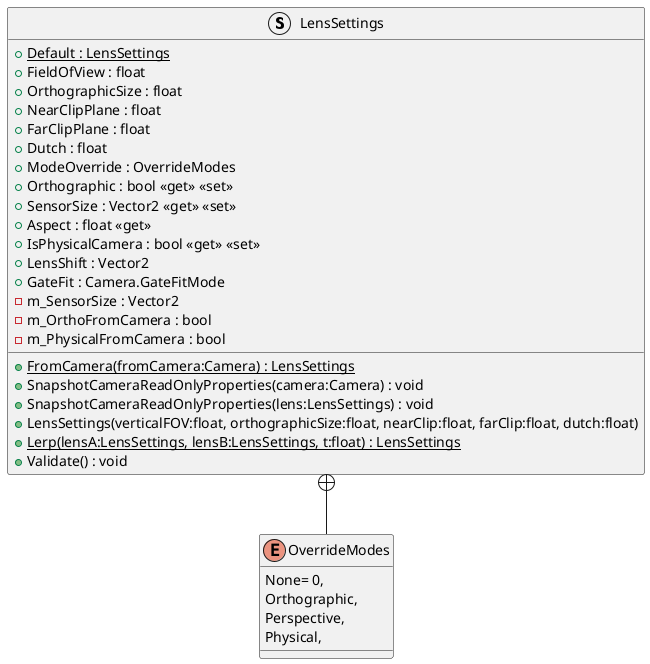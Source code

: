 @startuml
struct LensSettings {
    + {static} Default : LensSettings
    + FieldOfView : float
    + OrthographicSize : float
    + NearClipPlane : float
    + FarClipPlane : float
    + Dutch : float
    + ModeOverride : OverrideModes
    + Orthographic : bool <<get>> <<set>>
    + SensorSize : Vector2 <<get>> <<set>>
    + Aspect : float <<get>>
    + IsPhysicalCamera : bool <<get>> <<set>>
    + LensShift : Vector2
    + GateFit : Camera.GateFitMode
    - m_SensorSize : Vector2
    - m_OrthoFromCamera : bool
    - m_PhysicalFromCamera : bool
    + {static} FromCamera(fromCamera:Camera) : LensSettings
    + SnapshotCameraReadOnlyProperties(camera:Camera) : void
    + SnapshotCameraReadOnlyProperties(lens:LensSettings) : void
    + LensSettings(verticalFOV:float, orthographicSize:float, nearClip:float, farClip:float, dutch:float)
    + {static} Lerp(lensA:LensSettings, lensB:LensSettings, t:float) : LensSettings
    + Validate() : void
}
enum OverrideModes {
    None= 0,
    Orthographic,
    Perspective,
    Physical,
}
LensSettings +-- OverrideModes
@enduml
